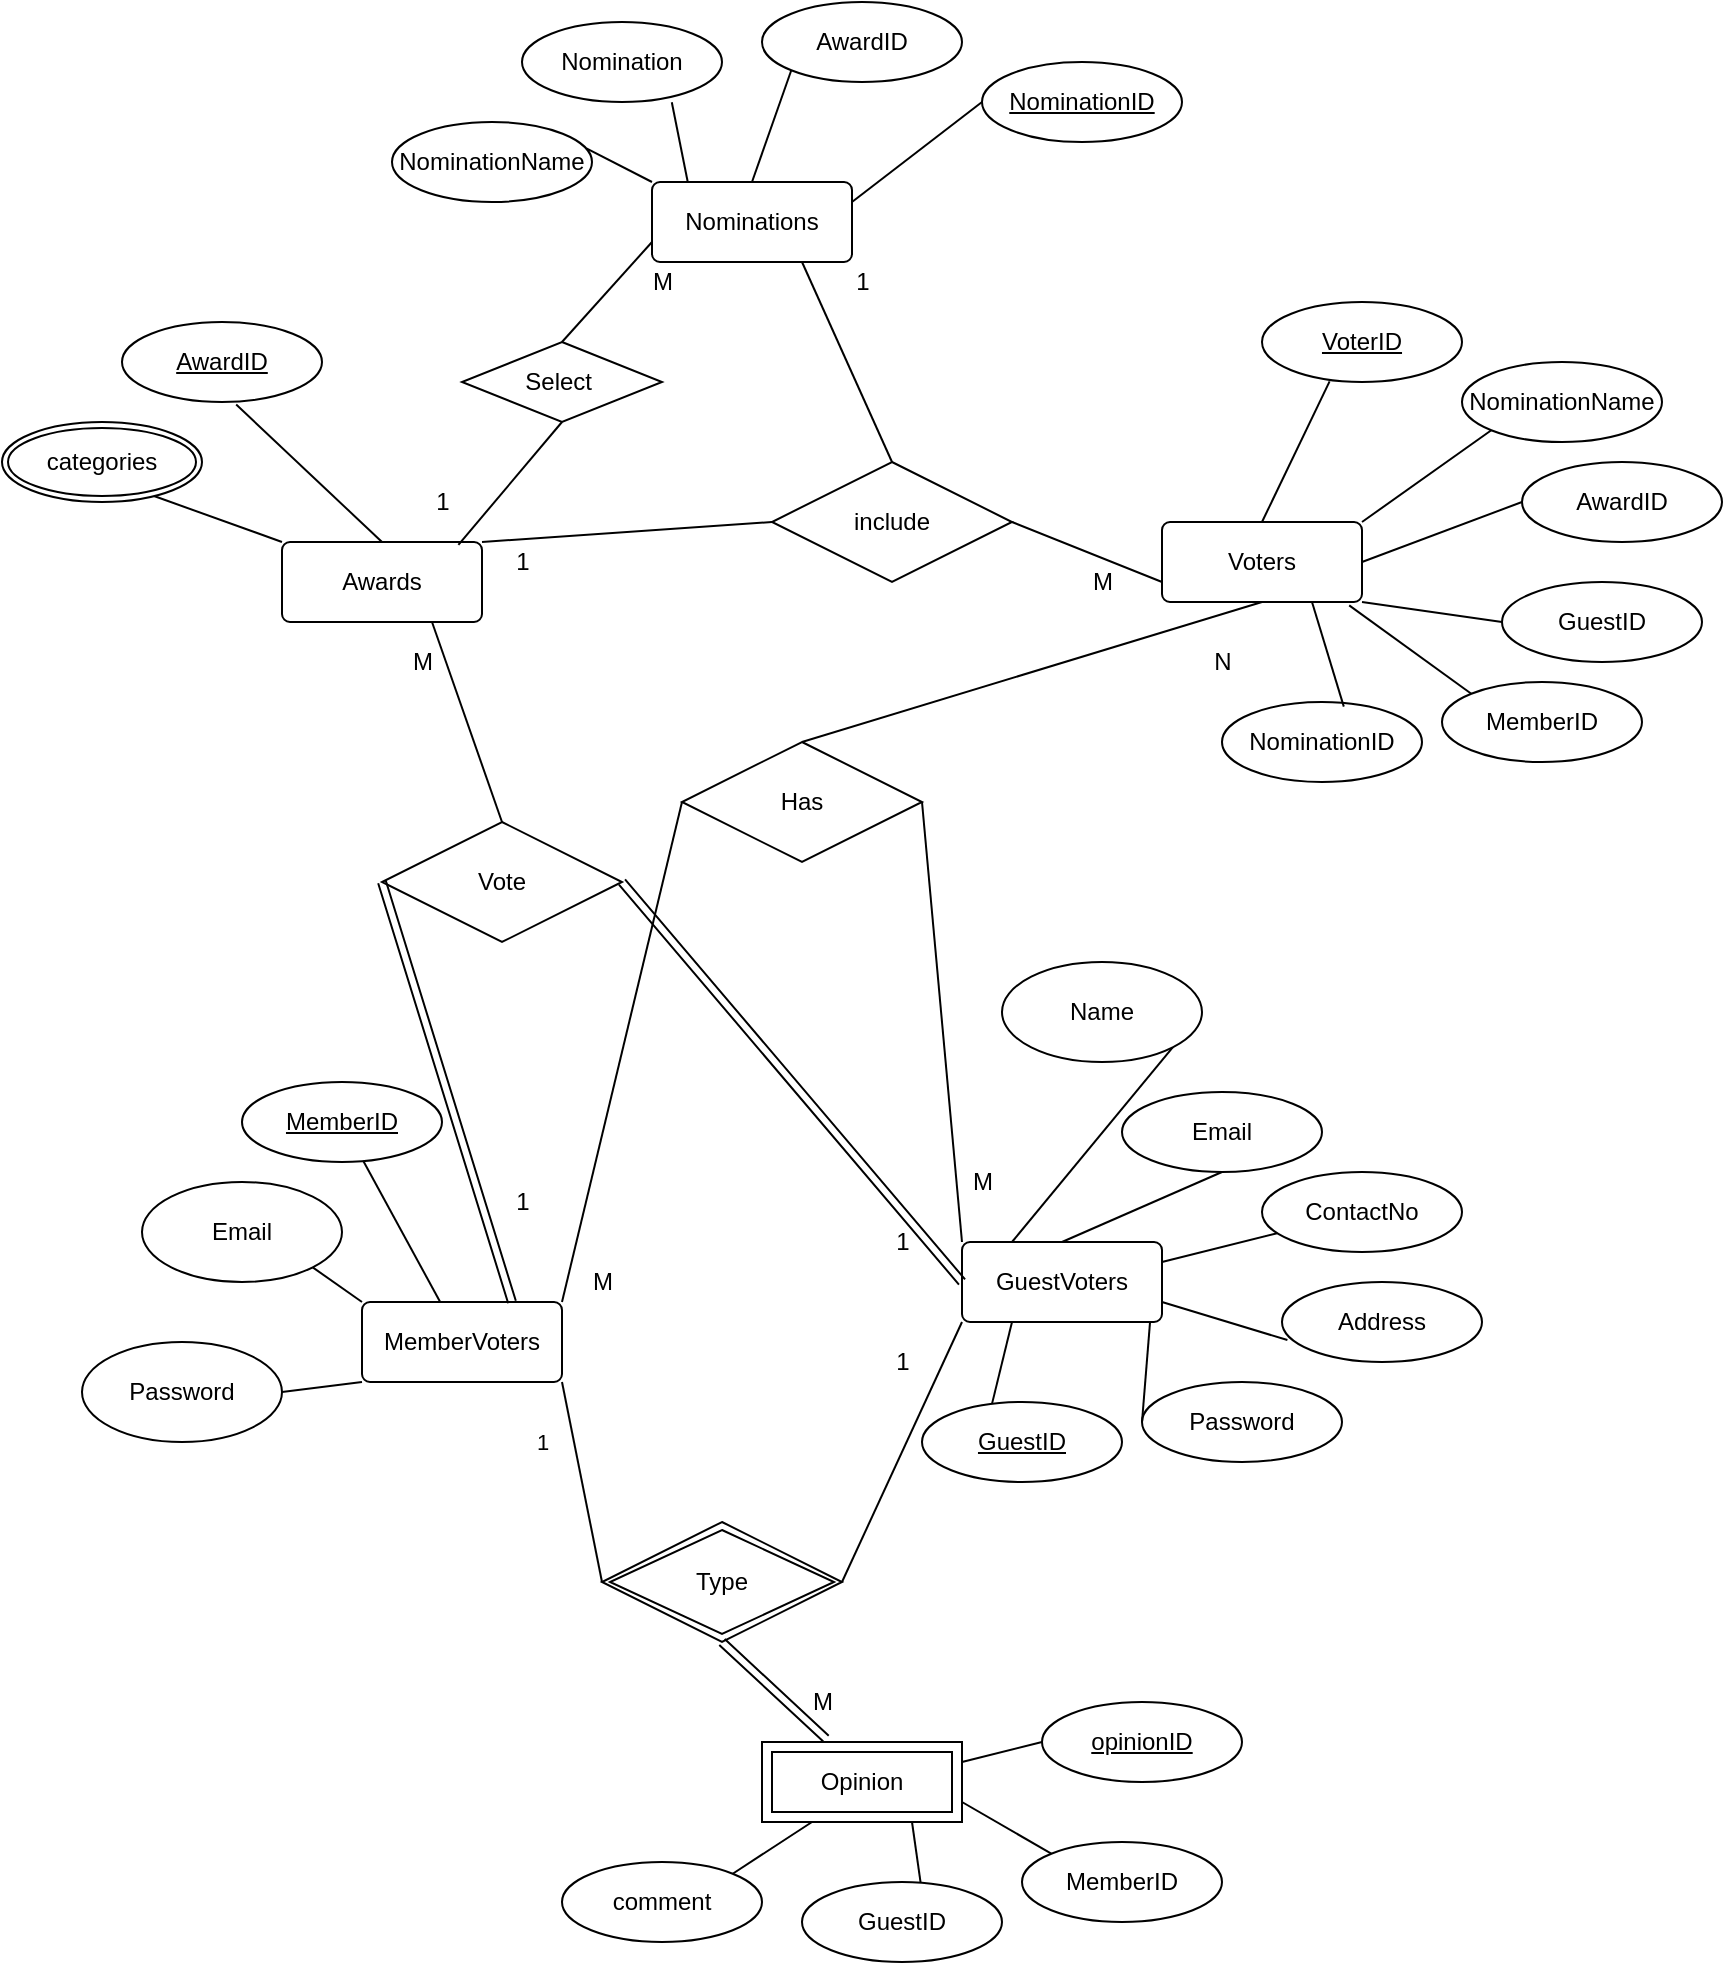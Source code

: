 <mxfile version="13.8.1" type="device"><diagram id="R2lEEEUBdFMjLlhIrx00" name="Page-1"><mxGraphModel dx="1208" dy="1772" grid="1" gridSize="10" guides="1" tooltips="1" connect="1" arrows="1" fold="1" page="1" pageScale="1" pageWidth="850" pageHeight="1100" math="0" shadow="0" extFonts="Permanent Marker^https://fonts.googleapis.com/css?family=Permanent+Marker"><root><mxCell id="0"/><mxCell id="1" parent="0"/><mxCell id="uAqjlVzqLs7Ttaj7tHiM-1" value="Opinion" style="shape=ext;margin=3;double=1;whiteSpace=wrap;html=1;align=center;" parent="1" vertex="1"><mxGeometry x="390" y="340" width="100" height="40" as="geometry"/></mxCell><mxCell id="uAqjlVzqLs7Ttaj7tHiM-2" value="comment" style="ellipse;whiteSpace=wrap;html=1;align=center;" parent="1" vertex="1"><mxGeometry x="290" y="400" width="100" height="40" as="geometry"/></mxCell><mxCell id="uAqjlVzqLs7Ttaj7tHiM-3" value="GuestID" style="ellipse;whiteSpace=wrap;html=1;align=center;" parent="1" vertex="1"><mxGeometry x="410" y="410" width="100" height="40" as="geometry"/></mxCell><mxCell id="uAqjlVzqLs7Ttaj7tHiM-4" value="MemberID" style="ellipse;whiteSpace=wrap;html=1;align=center;" parent="1" vertex="1"><mxGeometry x="520" y="390" width="100" height="40" as="geometry"/></mxCell><mxCell id="uAqjlVzqLs7Ttaj7tHiM-5" value="opinionID" style="ellipse;whiteSpace=wrap;html=1;align=center;fontStyle=4" parent="1" vertex="1"><mxGeometry x="530" y="320" width="100" height="40" as="geometry"/></mxCell><mxCell id="uAqjlVzqLs7Ttaj7tHiM-7" value="" style="endArrow=none;html=1;rounded=0;entryX=0;entryY=0.5;entryDx=0;entryDy=0;exitX=1;exitY=0.25;exitDx=0;exitDy=0;" parent="1" source="uAqjlVzqLs7Ttaj7tHiM-1" target="uAqjlVzqLs7Ttaj7tHiM-5" edge="1"><mxGeometry relative="1" as="geometry"><mxPoint x="-80" y="220" as="sourcePoint"/><mxPoint x="80" y="220" as="targetPoint"/></mxGeometry></mxCell><mxCell id="uAqjlVzqLs7Ttaj7tHiM-8" value="" style="endArrow=none;html=1;rounded=0;entryX=0;entryY=0;entryDx=0;entryDy=0;exitX=1;exitY=0.75;exitDx=0;exitDy=0;" parent="1" source="uAqjlVzqLs7Ttaj7tHiM-1" target="uAqjlVzqLs7Ttaj7tHiM-4" edge="1"><mxGeometry relative="1" as="geometry"><mxPoint x="500" y="360" as="sourcePoint"/><mxPoint x="540" y="350" as="targetPoint"/></mxGeometry></mxCell><mxCell id="uAqjlVzqLs7Ttaj7tHiM-9" value="" style="endArrow=none;html=1;rounded=0;entryX=0.593;entryY=0.008;entryDx=0;entryDy=0;exitX=0.75;exitY=1;exitDx=0;exitDy=0;entryPerimeter=0;" parent="1" source="uAqjlVzqLs7Ttaj7tHiM-1" target="uAqjlVzqLs7Ttaj7tHiM-3" edge="1"><mxGeometry relative="1" as="geometry"><mxPoint x="510" y="370" as="sourcePoint"/><mxPoint x="550" y="360" as="targetPoint"/></mxGeometry></mxCell><mxCell id="uAqjlVzqLs7Ttaj7tHiM-10" value="" style="endArrow=none;html=1;rounded=0;entryX=1;entryY=0;entryDx=0;entryDy=0;exitX=0.25;exitY=1;exitDx=0;exitDy=0;" parent="1" source="uAqjlVzqLs7Ttaj7tHiM-1" target="uAqjlVzqLs7Ttaj7tHiM-2" edge="1"><mxGeometry relative="1" as="geometry"><mxPoint x="520" y="380" as="sourcePoint"/><mxPoint x="560" y="370" as="targetPoint"/></mxGeometry></mxCell><mxCell id="uAqjlVzqLs7Ttaj7tHiM-11" value="GuestVoters" style="rounded=1;arcSize=10;whiteSpace=wrap;html=1;align=center;" parent="1" vertex="1"><mxGeometry x="490" y="90" width="100" height="40" as="geometry"/></mxCell><mxCell id="uAqjlVzqLs7Ttaj7tHiM-12" value="MemberVoters" style="rounded=1;arcSize=10;whiteSpace=wrap;html=1;align=center;" parent="1" vertex="1"><mxGeometry x="190" y="120" width="100" height="40" as="geometry"/></mxCell><mxCell id="uAqjlVzqLs7Ttaj7tHiM-13" value="Type" style="shape=rhombus;double=1;perimeter=rhombusPerimeter;whiteSpace=wrap;html=1;align=center;" parent="1" vertex="1"><mxGeometry x="310" y="230" width="120" height="60" as="geometry"/></mxCell><mxCell id="uAqjlVzqLs7Ttaj7tHiM-14" value="" style="shape=link;html=1;rounded=0;entryX=0.32;entryY=-0.042;entryDx=0;entryDy=0;entryPerimeter=0;exitX=0.5;exitY=1;exitDx=0;exitDy=0;" parent="1" source="uAqjlVzqLs7Ttaj7tHiM-13" target="uAqjlVzqLs7Ttaj7tHiM-1" edge="1"><mxGeometry relative="1" as="geometry"><mxPoint x="-10" y="260" as="sourcePoint"/><mxPoint x="150" y="260" as="targetPoint"/></mxGeometry></mxCell><mxCell id="uAqjlVzqLs7Ttaj7tHiM-15" value="" style="resizable=0;html=1;align=right;verticalAlign=bottom;" parent="uAqjlVzqLs7Ttaj7tHiM-14" connectable="0" vertex="1"><mxGeometry x="1" relative="1" as="geometry"/></mxCell><mxCell id="uAqjlVzqLs7Ttaj7tHiM-16" value="M" style="text;html=1;align=center;verticalAlign=middle;resizable=0;points=[];autosize=1;" parent="1" vertex="1"><mxGeometry x="405" y="310" width="30" height="20" as="geometry"/></mxCell><mxCell id="uAqjlVzqLs7Ttaj7tHiM-17" value="" style="endArrow=none;html=1;rounded=0;entryX=0;entryY=1;entryDx=0;entryDy=0;exitX=1;exitY=0.5;exitDx=0;exitDy=0;" parent="1" source="uAqjlVzqLs7Ttaj7tHiM-13" target="uAqjlVzqLs7Ttaj7tHiM-11" edge="1"><mxGeometry relative="1" as="geometry"><mxPoint x="500" y="360" as="sourcePoint"/><mxPoint x="540" y="350" as="targetPoint"/></mxGeometry></mxCell><mxCell id="uAqjlVzqLs7Ttaj7tHiM-18" value="" style="endArrow=none;html=1;rounded=0;entryX=1;entryY=1;entryDx=0;entryDy=0;exitX=0;exitY=0.5;exitDx=0;exitDy=0;" parent="1" source="uAqjlVzqLs7Ttaj7tHiM-13" target="uAqjlVzqLs7Ttaj7tHiM-12" edge="1"><mxGeometry relative="1" as="geometry"><mxPoint x="510" y="370" as="sourcePoint"/><mxPoint x="550" y="360" as="targetPoint"/></mxGeometry></mxCell><mxCell id="uAqjlVzqLs7Ttaj7tHiM-64" value="1" style="edgeLabel;html=1;align=center;verticalAlign=middle;resizable=0;points=[];" parent="uAqjlVzqLs7Ttaj7tHiM-18" vertex="1" connectable="0"><mxGeometry x="0.458" y="-1" relative="1" as="geometry"><mxPoint x="-16.47" y="2.76" as="offset"/></mxGeometry></mxCell><mxCell id="uAqjlVzqLs7Ttaj7tHiM-24" value="GuestID" style="ellipse;whiteSpace=wrap;html=1;align=center;fontStyle=4;" parent="1" vertex="1"><mxGeometry x="470" y="170" width="100" height="40" as="geometry"/></mxCell><mxCell id="uAqjlVzqLs7Ttaj7tHiM-25" value="Password" style="ellipse;whiteSpace=wrap;html=1;align=center;" parent="1" vertex="1"><mxGeometry x="580" y="160" width="100" height="40" as="geometry"/></mxCell><mxCell id="uAqjlVzqLs7Ttaj7tHiM-26" value="Address" style="ellipse;whiteSpace=wrap;html=1;align=center;" parent="1" vertex="1"><mxGeometry x="650" y="110" width="100" height="40" as="geometry"/></mxCell><mxCell id="uAqjlVzqLs7Ttaj7tHiM-27" value="ContactNo" style="ellipse;whiteSpace=wrap;html=1;align=center;" parent="1" vertex="1"><mxGeometry x="640" y="55" width="100" height="40" as="geometry"/></mxCell><mxCell id="uAqjlVzqLs7Ttaj7tHiM-28" value="Email" style="ellipse;whiteSpace=wrap;html=1;align=center;" parent="1" vertex="1"><mxGeometry x="570" y="15" width="100" height="40" as="geometry"/></mxCell><mxCell id="uAqjlVzqLs7Ttaj7tHiM-29" value="Name" style="ellipse;whiteSpace=wrap;html=1;align=center;" parent="1" vertex="1"><mxGeometry x="510" y="-50" width="100" height="50" as="geometry"/></mxCell><mxCell id="uAqjlVzqLs7Ttaj7tHiM-31" value="" style="endArrow=none;html=1;rounded=0;entryX=0.25;entryY=1;entryDx=0;entryDy=0;exitX=0.351;exitY=0.014;exitDx=0;exitDy=0;exitPerimeter=0;" parent="1" source="uAqjlVzqLs7Ttaj7tHiM-24" target="uAqjlVzqLs7Ttaj7tHiM-11" edge="1"><mxGeometry relative="1" as="geometry"><mxPoint x="440" y="270" as="sourcePoint"/><mxPoint x="500" y="140" as="targetPoint"/></mxGeometry></mxCell><mxCell id="uAqjlVzqLs7Ttaj7tHiM-32" value="" style="endArrow=none;html=1;rounded=0;entryX=0.25;entryY=0;entryDx=0;entryDy=0;exitX=1;exitY=1;exitDx=0;exitDy=0;" parent="1" source="uAqjlVzqLs7Ttaj7tHiM-29" target="uAqjlVzqLs7Ttaj7tHiM-11" edge="1"><mxGeometry relative="1" as="geometry"><mxPoint x="450" y="280" as="sourcePoint"/><mxPoint x="510" y="150" as="targetPoint"/></mxGeometry></mxCell><mxCell id="uAqjlVzqLs7Ttaj7tHiM-33" value="" style="endArrow=none;html=1;rounded=0;entryX=0.5;entryY=0;entryDx=0;entryDy=0;exitX=0.5;exitY=1;exitDx=0;exitDy=0;" parent="1" source="uAqjlVzqLs7Ttaj7tHiM-28" target="uAqjlVzqLs7Ttaj7tHiM-11" edge="1"><mxGeometry relative="1" as="geometry"><mxPoint x="460" y="290" as="sourcePoint"/><mxPoint x="520" y="160" as="targetPoint"/></mxGeometry></mxCell><mxCell id="uAqjlVzqLs7Ttaj7tHiM-34" value="" style="endArrow=none;html=1;rounded=0;entryX=0.94;entryY=1.008;entryDx=0;entryDy=0;exitX=0;exitY=0.5;exitDx=0;exitDy=0;entryPerimeter=0;" parent="1" source="uAqjlVzqLs7Ttaj7tHiM-25" target="uAqjlVzqLs7Ttaj7tHiM-11" edge="1"><mxGeometry relative="1" as="geometry"><mxPoint x="470" y="300" as="sourcePoint"/><mxPoint x="530" y="170" as="targetPoint"/></mxGeometry></mxCell><mxCell id="uAqjlVzqLs7Ttaj7tHiM-35" value="" style="endArrow=none;html=1;rounded=0;entryX=1;entryY=0.75;entryDx=0;entryDy=0;exitX=0.027;exitY=0.725;exitDx=0;exitDy=0;exitPerimeter=0;" parent="1" source="uAqjlVzqLs7Ttaj7tHiM-26" target="uAqjlVzqLs7Ttaj7tHiM-11" edge="1"><mxGeometry relative="1" as="geometry"><mxPoint x="480" y="310" as="sourcePoint"/><mxPoint x="540" y="180" as="targetPoint"/></mxGeometry></mxCell><mxCell id="uAqjlVzqLs7Ttaj7tHiM-36" value="" style="endArrow=none;html=1;rounded=0;exitX=1;exitY=0.25;exitDx=0;exitDy=0;" parent="1" source="uAqjlVzqLs7Ttaj7tHiM-11" target="uAqjlVzqLs7Ttaj7tHiM-27" edge="1"><mxGeometry relative="1" as="geometry"><mxPoint x="490" y="320" as="sourcePoint"/><mxPoint x="550" y="190" as="targetPoint"/></mxGeometry></mxCell><mxCell id="uAqjlVzqLs7Ttaj7tHiM-38" value="MemberID" style="ellipse;whiteSpace=wrap;html=1;align=center;fontStyle=4;" parent="1" vertex="1"><mxGeometry x="130" y="10" width="100" height="40" as="geometry"/></mxCell><mxCell id="uAqjlVzqLs7Ttaj7tHiM-39" value="Email" style="ellipse;whiteSpace=wrap;html=1;align=center;" parent="1" vertex="1"><mxGeometry x="80" y="60" width="100" height="50" as="geometry"/></mxCell><mxCell id="uAqjlVzqLs7Ttaj7tHiM-40" value="Password" style="ellipse;whiteSpace=wrap;html=1;align=center;" parent="1" vertex="1"><mxGeometry x="50" y="140" width="100" height="50" as="geometry"/></mxCell><mxCell id="uAqjlVzqLs7Ttaj7tHiM-41" value="" style="endArrow=none;html=1;rounded=0;" parent="1" source="uAqjlVzqLs7Ttaj7tHiM-12" target="uAqjlVzqLs7Ttaj7tHiM-38" edge="1"><mxGeometry relative="1" as="geometry"><mxPoint x="320" y="270" as="sourcePoint"/><mxPoint x="243" y="70" as="targetPoint"/></mxGeometry></mxCell><mxCell id="uAqjlVzqLs7Ttaj7tHiM-42" value="" style="endArrow=none;html=1;rounded=0;entryX=1;entryY=1;entryDx=0;entryDy=0;exitX=0;exitY=0;exitDx=0;exitDy=0;" parent="1" source="uAqjlVzqLs7Ttaj7tHiM-12" target="uAqjlVzqLs7Ttaj7tHiM-39" edge="1"><mxGeometry relative="1" as="geometry"><mxPoint x="330" y="280" as="sourcePoint"/><mxPoint x="310" y="180" as="targetPoint"/></mxGeometry></mxCell><mxCell id="uAqjlVzqLs7Ttaj7tHiM-43" value="" style="endArrow=none;html=1;rounded=0;entryX=1;entryY=0.5;entryDx=0;entryDy=0;exitX=0;exitY=1;exitDx=0;exitDy=0;" parent="1" source="uAqjlVzqLs7Ttaj7tHiM-12" target="uAqjlVzqLs7Ttaj7tHiM-40" edge="1"><mxGeometry relative="1" as="geometry"><mxPoint x="340" y="290" as="sourcePoint"/><mxPoint x="320" y="190" as="targetPoint"/></mxGeometry></mxCell><mxCell id="uAqjlVzqLs7Ttaj7tHiM-44" value="Has" style="shape=rhombus;perimeter=rhombusPerimeter;whiteSpace=wrap;html=1;align=center;" parent="1" vertex="1"><mxGeometry x="350" y="-160" width="120" height="60" as="geometry"/></mxCell><mxCell id="uAqjlVzqLs7Ttaj7tHiM-45" value="Vote" style="shape=rhombus;perimeter=rhombusPerimeter;whiteSpace=wrap;html=1;align=center;" parent="1" vertex="1"><mxGeometry x="200" y="-120" width="120" height="60" as="geometry"/></mxCell><mxCell id="uAqjlVzqLs7Ttaj7tHiM-49" value="" style="endArrow=none;html=1;rounded=0;entryX=0;entryY=0.5;entryDx=0;entryDy=0;exitX=1;exitY=0;exitDx=0;exitDy=0;" parent="1" source="uAqjlVzqLs7Ttaj7tHiM-12" target="uAqjlVzqLs7Ttaj7tHiM-44" edge="1"><mxGeometry relative="1" as="geometry"><mxPoint x="259.091" y="150" as="sourcePoint"/><mxPoint x="220.658" y="79.54" as="targetPoint"/></mxGeometry></mxCell><mxCell id="uAqjlVzqLs7Ttaj7tHiM-50" value="" style="endArrow=none;html=1;rounded=0;entryX=1;entryY=0.5;entryDx=0;entryDy=0;exitX=0;exitY=0;exitDx=0;exitDy=0;" parent="1" source="uAqjlVzqLs7Ttaj7tHiM-11" target="uAqjlVzqLs7Ttaj7tHiM-44" edge="1"><mxGeometry relative="1" as="geometry"><mxPoint x="269.091" y="160" as="sourcePoint"/><mxPoint x="230.658" y="89.54" as="targetPoint"/></mxGeometry></mxCell><mxCell id="uAqjlVzqLs7Ttaj7tHiM-53" value="Voters" style="rounded=1;arcSize=10;whiteSpace=wrap;html=1;align=center;" parent="1" vertex="1"><mxGeometry x="590" y="-270" width="100" height="40" as="geometry"/></mxCell><mxCell id="uAqjlVzqLs7Ttaj7tHiM-54" value="Awards" style="rounded=1;arcSize=10;whiteSpace=wrap;html=1;align=center;" parent="1" vertex="1"><mxGeometry x="150" y="-260" width="100" height="40" as="geometry"/></mxCell><mxCell id="uAqjlVzqLs7Ttaj7tHiM-56" value="" style="endArrow=none;html=1;rounded=0;entryX=0.5;entryY=1;entryDx=0;entryDy=0;exitX=0.5;exitY=0;exitDx=0;exitDy=0;" parent="1" source="uAqjlVzqLs7Ttaj7tHiM-44" target="uAqjlVzqLs7Ttaj7tHiM-53" edge="1"><mxGeometry relative="1" as="geometry"><mxPoint x="300" y="130" as="sourcePoint"/><mxPoint x="360" y="-120" as="targetPoint"/></mxGeometry></mxCell><mxCell id="uAqjlVzqLs7Ttaj7tHiM-57" value="" style="shape=link;html=1;rounded=0;entryX=0;entryY=0.5;entryDx=0;entryDy=0;exitX=1;exitY=0.5;exitDx=0;exitDy=0;" parent="1" source="uAqjlVzqLs7Ttaj7tHiM-45" target="uAqjlVzqLs7Ttaj7tHiM-11" edge="1"><mxGeometry relative="1" as="geometry"><mxPoint x="411" y="299" as="sourcePoint"/><mxPoint x="463" y="347.32" as="targetPoint"/></mxGeometry></mxCell><mxCell id="uAqjlVzqLs7Ttaj7tHiM-58" value="" style="resizable=0;html=1;align=right;verticalAlign=bottom;" parent="uAqjlVzqLs7Ttaj7tHiM-57" connectable="0" vertex="1"><mxGeometry x="1" relative="1" as="geometry"/></mxCell><mxCell id="uAqjlVzqLs7Ttaj7tHiM-59" value="" style="shape=link;html=1;rounded=0;entryX=0.75;entryY=0;entryDx=0;entryDy=0;exitX=0;exitY=0.5;exitDx=0;exitDy=0;" parent="1" source="uAqjlVzqLs7Ttaj7tHiM-45" target="uAqjlVzqLs7Ttaj7tHiM-12" edge="1"><mxGeometry relative="1" as="geometry"><mxPoint x="390" y="310" as="sourcePoint"/><mxPoint x="442" y="358.32" as="targetPoint"/></mxGeometry></mxCell><mxCell id="uAqjlVzqLs7Ttaj7tHiM-60" value="" style="resizable=0;html=1;align=right;verticalAlign=bottom;" parent="uAqjlVzqLs7Ttaj7tHiM-59" connectable="0" vertex="1"><mxGeometry x="1" relative="1" as="geometry"/></mxCell><mxCell id="uAqjlVzqLs7Ttaj7tHiM-63" value="" style="endArrow=none;html=1;rounded=0;entryX=0.75;entryY=1;entryDx=0;entryDy=0;exitX=0.5;exitY=0;exitDx=0;exitDy=0;" parent="1" source="uAqjlVzqLs7Ttaj7tHiM-45" target="uAqjlVzqLs7Ttaj7tHiM-54" edge="1"><mxGeometry relative="1" as="geometry"><mxPoint x="420" y="-150" as="sourcePoint"/><mxPoint x="435" y="-240" as="targetPoint"/></mxGeometry></mxCell><mxCell id="uAqjlVzqLs7Ttaj7tHiM-65" value="1" style="text;html=1;align=center;verticalAlign=middle;resizable=0;points=[];autosize=1;" parent="1" vertex="1"><mxGeometry x="450" y="140" width="20" height="20" as="geometry"/></mxCell><mxCell id="uAqjlVzqLs7Ttaj7tHiM-66" value="1" style="text;html=1;align=center;verticalAlign=middle;resizable=0;points=[];autosize=1;" parent="1" vertex="1"><mxGeometry x="260" y="60" width="20" height="20" as="geometry"/></mxCell><mxCell id="uAqjlVzqLs7Ttaj7tHiM-67" value="M" style="text;html=1;align=center;verticalAlign=middle;resizable=0;points=[];autosize=1;" parent="1" vertex="1"><mxGeometry x="295" y="100" width="30" height="20" as="geometry"/></mxCell><mxCell id="uAqjlVzqLs7Ttaj7tHiM-68" value="M" style="text;html=1;align=center;verticalAlign=middle;resizable=0;points=[];autosize=1;" parent="1" vertex="1"><mxGeometry x="205" y="-210" width="30" height="20" as="geometry"/></mxCell><mxCell id="uAqjlVzqLs7Ttaj7tHiM-69" value="1" style="text;html=1;align=center;verticalAlign=middle;resizable=0;points=[];autosize=1;rotation=0;" parent="1" vertex="1"><mxGeometry x="450" y="80" width="20" height="20" as="geometry"/></mxCell><mxCell id="uAqjlVzqLs7Ttaj7tHiM-70" value="M" style="text;html=1;align=center;verticalAlign=middle;resizable=0;points=[];autosize=1;" parent="1" vertex="1"><mxGeometry x="485" y="50" width="30" height="20" as="geometry"/></mxCell><mxCell id="uAqjlVzqLs7Ttaj7tHiM-71" value="N" style="text;html=1;align=center;verticalAlign=middle;resizable=0;points=[];autosize=1;" parent="1" vertex="1"><mxGeometry x="610" y="-210" width="20" height="20" as="geometry"/></mxCell><mxCell id="uAqjlVzqLs7Ttaj7tHiM-73" value="categories" style="ellipse;shape=doubleEllipse;margin=3;whiteSpace=wrap;html=1;align=center;" parent="1" vertex="1"><mxGeometry x="10" y="-320" width="100" height="40" as="geometry"/></mxCell><mxCell id="uAqjlVzqLs7Ttaj7tHiM-74" value="AwardID" style="ellipse;whiteSpace=wrap;html=1;align=center;fontStyle=4;" parent="1" vertex="1"><mxGeometry x="70" y="-370" width="100" height="40" as="geometry"/></mxCell><mxCell id="uAqjlVzqLs7Ttaj7tHiM-75" value="" style="endArrow=none;html=1;rounded=0;entryX=0.571;entryY=1.031;entryDx=0;entryDy=0;exitX=0.5;exitY=0;exitDx=0;exitDy=0;entryPerimeter=0;" parent="1" source="uAqjlVzqLs7Ttaj7tHiM-54" target="uAqjlVzqLs7Ttaj7tHiM-74" edge="1"><mxGeometry relative="1" as="geometry"><mxPoint x="270" y="-110" as="sourcePoint"/><mxPoint x="235" y="-210" as="targetPoint"/></mxGeometry></mxCell><mxCell id="uAqjlVzqLs7Ttaj7tHiM-76" value="" style="endArrow=none;html=1;rounded=0;entryX=0.76;entryY=0.925;entryDx=0;entryDy=0;entryPerimeter=0;" parent="1" target="uAqjlVzqLs7Ttaj7tHiM-73" edge="1"><mxGeometry relative="1" as="geometry"><mxPoint x="150" y="-260" as="sourcePoint"/><mxPoint x="245" y="-200" as="targetPoint"/></mxGeometry></mxCell><mxCell id="uAqjlVzqLs7Ttaj7tHiM-77" value="VoterID" style="ellipse;whiteSpace=wrap;html=1;align=center;fontStyle=4;" parent="1" vertex="1"><mxGeometry x="640" y="-380" width="100" height="40" as="geometry"/></mxCell><mxCell id="uAqjlVzqLs7Ttaj7tHiM-78" value="AwardID" style="ellipse;whiteSpace=wrap;html=1;align=center;" parent="1" vertex="1"><mxGeometry x="770" y="-300" width="100" height="40" as="geometry"/></mxCell><mxCell id="uAqjlVzqLs7Ttaj7tHiM-79" value="GuestID" style="ellipse;whiteSpace=wrap;html=1;align=center;" parent="1" vertex="1"><mxGeometry x="760" y="-240" width="100" height="40" as="geometry"/></mxCell><mxCell id="uAqjlVzqLs7Ttaj7tHiM-80" value="MemberID" style="ellipse;whiteSpace=wrap;html=1;align=center;" parent="1" vertex="1"><mxGeometry x="730" y="-190" width="100" height="40" as="geometry"/></mxCell><mxCell id="uAqjlVzqLs7Ttaj7tHiM-81" value="NominationID" style="ellipse;whiteSpace=wrap;html=1;align=center;" parent="1" vertex="1"><mxGeometry x="620" y="-180" width="100" height="40" as="geometry"/></mxCell><mxCell id="uAqjlVzqLs7Ttaj7tHiM-82" value="NominationName" style="ellipse;whiteSpace=wrap;html=1;align=center;" parent="1" vertex="1"><mxGeometry x="740" y="-350" width="100" height="40" as="geometry"/></mxCell><mxCell id="uAqjlVzqLs7Ttaj7tHiM-83" value="Nominations" style="rounded=1;arcSize=10;whiteSpace=wrap;html=1;align=center;" parent="1" vertex="1"><mxGeometry x="335" y="-440" width="100" height="40" as="geometry"/></mxCell><mxCell id="uAqjlVzqLs7Ttaj7tHiM-84" value="NominationID" style="ellipse;whiteSpace=wrap;html=1;align=center;fontStyle=4;" parent="1" vertex="1"><mxGeometry x="500" y="-500" width="100" height="40" as="geometry"/></mxCell><mxCell id="uAqjlVzqLs7Ttaj7tHiM-85" value="AwardID&lt;span style=&quot;color: rgba(0 , 0 , 0 , 0) ; font-family: monospace ; font-size: 0px&quot;&gt;%3CmxGraphModel%3E%3Croot%3E%3CmxCell%20id%3D%220%22%2F%3E%3CmxCell%20id%3D%221%22%20parent%3D%220%22%2F%3E%3CmxCell%20id%3D%222%22%20value%3D%22NominationName%22%20style%3D%22ellipse%3BwhiteSpace%3Dwrap%3Bhtml%3D1%3Balign%3Dcenter%3B%22%20vertex%3D%221%22%20parent%3D%221%22%3E%3CmxGeometry%20x%3D%22740%22%20y%3D%22-350%22%20width%3D%22100%22%20height%3D%2240%22%20as%3D%22geometry%22%2F%3E%3C%2FmxCell%3E%3C%2Froot%3E%3C%2FmxGraphModel%3E&lt;/span&gt;" style="ellipse;whiteSpace=wrap;html=1;align=center;" parent="1" vertex="1"><mxGeometry x="390" y="-530" width="100" height="40" as="geometry"/></mxCell><mxCell id="uAqjlVzqLs7Ttaj7tHiM-86" value="Nomination&lt;span style=&quot;color: rgba(0 , 0 , 0 , 0) ; font-family: monospace ; font-size: 0px&quot;&gt;%3CmxGraphModel%3E%3Croot%3E%3CmxCell%20id%3D%220%22%2F%3E%3CmxCell%20id%3D%221%22%20parent%3D%220%22%2F%3E%3CmxCell%20id%3D%222%22%20value%3D%22NominationName%22%20style%3D%22ellipse%3BwhiteSpace%3Dwrap%3Bhtml%3D1%3Balign%3Dcenter%3B%22%20vertex%3D%221%22%20parent%3D%221%22%3E%3CmxGeometry%20x%3D%22740%22%20y%3D%22-350%22%20width%3D%22100%22%20height%3D%2240%22%20as%3D%22geometry%22%2F%3E%3C%2FmxCell%3E%3C%2Froot%3E%3C%2FmxGraphModel%3E&lt;/span&gt;" style="ellipse;whiteSpace=wrap;html=1;align=center;" parent="1" vertex="1"><mxGeometry x="270" y="-520" width="100" height="40" as="geometry"/></mxCell><mxCell id="uAqjlVzqLs7Ttaj7tHiM-87" value="NominationName" style="ellipse;whiteSpace=wrap;html=1;align=center;" parent="1" vertex="1"><mxGeometry x="205" y="-470" width="100" height="40" as="geometry"/></mxCell><mxCell id="uAqjlVzqLs7Ttaj7tHiM-89" value="Select&amp;nbsp;" style="shape=rhombus;perimeter=rhombusPerimeter;whiteSpace=wrap;html=1;align=center;" parent="1" vertex="1"><mxGeometry x="240" y="-360" width="100" height="40" as="geometry"/></mxCell><mxCell id="uAqjlVzqLs7Ttaj7tHiM-90" value="" style="endArrow=none;html=1;rounded=0;entryX=0.5;entryY=1;entryDx=0;entryDy=0;exitX=0.882;exitY=0.036;exitDx=0;exitDy=0;exitPerimeter=0;" parent="1" source="uAqjlVzqLs7Ttaj7tHiM-54" target="uAqjlVzqLs7Ttaj7tHiM-89" edge="1"><mxGeometry relative="1" as="geometry"><mxPoint x="210" y="-250" as="sourcePoint"/><mxPoint x="137.1" y="-318.76" as="targetPoint"/></mxGeometry></mxCell><mxCell id="uAqjlVzqLs7Ttaj7tHiM-91" value="" style="endArrow=none;html=1;rounded=0;entryX=0;entryY=0.75;entryDx=0;entryDy=0;exitX=0.5;exitY=0;exitDx=0;exitDy=0;" parent="1" source="uAqjlVzqLs7Ttaj7tHiM-89" target="uAqjlVzqLs7Ttaj7tHiM-83" edge="1"><mxGeometry relative="1" as="geometry"><mxPoint x="220" y="-240" as="sourcePoint"/><mxPoint x="147.1" y="-308.76" as="targetPoint"/></mxGeometry></mxCell><mxCell id="uAqjlVzqLs7Ttaj7tHiM-93" value="1" style="text;html=1;align=center;verticalAlign=middle;resizable=0;points=[];autosize=1;" parent="1" vertex="1"><mxGeometry x="220" y="-290" width="20" height="20" as="geometry"/></mxCell><mxCell id="uAqjlVzqLs7Ttaj7tHiM-94" value="M" style="text;html=1;align=center;verticalAlign=middle;resizable=0;points=[];autosize=1;" parent="1" vertex="1"><mxGeometry x="325" y="-400" width="30" height="20" as="geometry"/></mxCell><mxCell id="uAqjlVzqLs7Ttaj7tHiM-95" value="" style="endArrow=none;html=1;rounded=0;entryX=0.972;entryY=0.331;entryDx=0;entryDy=0;exitX=0;exitY=0;exitDx=0;exitDy=0;entryPerimeter=0;" parent="1" source="uAqjlVzqLs7Ttaj7tHiM-83" target="uAqjlVzqLs7Ttaj7tHiM-87" edge="1"><mxGeometry relative="1" as="geometry"><mxPoint x="300" y="-350" as="sourcePoint"/><mxPoint x="345" y="-400" as="targetPoint"/></mxGeometry></mxCell><mxCell id="uAqjlVzqLs7Ttaj7tHiM-96" value="" style="endArrow=none;html=1;rounded=0;entryX=0.749;entryY=1.003;entryDx=0;entryDy=0;exitX=0.179;exitY=0.003;exitDx=0;exitDy=0;entryPerimeter=0;exitPerimeter=0;" parent="1" source="uAqjlVzqLs7Ttaj7tHiM-83" target="uAqjlVzqLs7Ttaj7tHiM-86" edge="1"><mxGeometry relative="1" as="geometry"><mxPoint x="310" y="-340" as="sourcePoint"/><mxPoint x="355" y="-390" as="targetPoint"/></mxGeometry></mxCell><mxCell id="uAqjlVzqLs7Ttaj7tHiM-97" value="" style="endArrow=none;html=1;rounded=0;entryX=0;entryY=1;entryDx=0;entryDy=0;exitX=0.5;exitY=0;exitDx=0;exitDy=0;" parent="1" source="uAqjlVzqLs7Ttaj7tHiM-83" target="uAqjlVzqLs7Ttaj7tHiM-85" edge="1"><mxGeometry relative="1" as="geometry"><mxPoint x="320" y="-330" as="sourcePoint"/><mxPoint x="365" y="-380" as="targetPoint"/></mxGeometry></mxCell><mxCell id="uAqjlVzqLs7Ttaj7tHiM-98" value="" style="endArrow=none;html=1;rounded=0;entryX=0;entryY=0.5;entryDx=0;entryDy=0;exitX=1;exitY=0.25;exitDx=0;exitDy=0;" parent="1" source="uAqjlVzqLs7Ttaj7tHiM-83" target="uAqjlVzqLs7Ttaj7tHiM-84" edge="1"><mxGeometry relative="1" as="geometry"><mxPoint x="330" y="-320" as="sourcePoint"/><mxPoint x="375" y="-370" as="targetPoint"/></mxGeometry></mxCell><mxCell id="uAqjlVzqLs7Ttaj7tHiM-99" value="include" style="shape=rhombus;perimeter=rhombusPerimeter;whiteSpace=wrap;html=1;align=center;" parent="1" vertex="1"><mxGeometry x="395" y="-300" width="120" height="60" as="geometry"/></mxCell><mxCell id="uAqjlVzqLs7Ttaj7tHiM-100" value="" style="endArrow=none;html=1;rounded=0;entryX=0;entryY=0.75;entryDx=0;entryDy=0;exitX=1;exitY=0.5;exitDx=0;exitDy=0;" parent="1" source="uAqjlVzqLs7Ttaj7tHiM-99" target="uAqjlVzqLs7Ttaj7tHiM-53" edge="1"><mxGeometry relative="1" as="geometry"><mxPoint x="420" y="-150" as="sourcePoint"/><mxPoint x="650" y="-220" as="targetPoint"/></mxGeometry></mxCell><mxCell id="uAqjlVzqLs7Ttaj7tHiM-101" value="" style="endArrow=none;html=1;rounded=0;entryX=0.5;entryY=0;entryDx=0;entryDy=0;exitX=0.75;exitY=1;exitDx=0;exitDy=0;" parent="1" source="uAqjlVzqLs7Ttaj7tHiM-83" target="uAqjlVzqLs7Ttaj7tHiM-99" edge="1"><mxGeometry relative="1" as="geometry"><mxPoint x="525" y="-260" as="sourcePoint"/><mxPoint x="600" y="-230" as="targetPoint"/></mxGeometry></mxCell><mxCell id="uAqjlVzqLs7Ttaj7tHiM-102" value="" style="endArrow=none;html=1;rounded=0;entryX=0;entryY=0.5;entryDx=0;entryDy=0;exitX=1;exitY=0;exitDx=0;exitDy=0;" parent="1" source="uAqjlVzqLs7Ttaj7tHiM-54" target="uAqjlVzqLs7Ttaj7tHiM-99" edge="1"><mxGeometry relative="1" as="geometry"><mxPoint x="535" y="-250" as="sourcePoint"/><mxPoint x="610" y="-220" as="targetPoint"/></mxGeometry></mxCell><mxCell id="uAqjlVzqLs7Ttaj7tHiM-103" value="1" style="text;html=1;align=center;verticalAlign=middle;resizable=0;points=[];autosize=1;" parent="1" vertex="1"><mxGeometry x="260" y="-260" width="20" height="20" as="geometry"/></mxCell><mxCell id="uAqjlVzqLs7Ttaj7tHiM-104" value="M" style="text;html=1;align=center;verticalAlign=middle;resizable=0;points=[];autosize=1;" parent="1" vertex="1"><mxGeometry x="545" y="-250" width="30" height="20" as="geometry"/></mxCell><mxCell id="uAqjlVzqLs7Ttaj7tHiM-105" value="1" style="text;html=1;align=center;verticalAlign=middle;resizable=0;points=[];autosize=1;" parent="1" vertex="1"><mxGeometry x="430" y="-400" width="20" height="20" as="geometry"/></mxCell><mxCell id="FdCuI7jzRL_P8sPpTGvw-1" value="" style="endArrow=none;html=1;rounded=0;entryX=0.338;entryY=0.992;entryDx=0;entryDy=0;exitX=0.5;exitY=0;exitDx=0;exitDy=0;entryPerimeter=0;" edge="1" parent="1" source="uAqjlVzqLs7Ttaj7tHiM-53" target="uAqjlVzqLs7Ttaj7tHiM-77"><mxGeometry relative="1" as="geometry"><mxPoint x="420" y="-150" as="sourcePoint"/><mxPoint x="650" y="-220" as="targetPoint"/></mxGeometry></mxCell><mxCell id="FdCuI7jzRL_P8sPpTGvw-2" value="" style="endArrow=none;html=1;rounded=0;entryX=0;entryY=1;entryDx=0;entryDy=0;exitX=1;exitY=0;exitDx=0;exitDy=0;" edge="1" parent="1" source="uAqjlVzqLs7Ttaj7tHiM-53" target="uAqjlVzqLs7Ttaj7tHiM-82"><mxGeometry relative="1" as="geometry"><mxPoint x="430" y="-140" as="sourcePoint"/><mxPoint x="660" y="-210" as="targetPoint"/></mxGeometry></mxCell><mxCell id="FdCuI7jzRL_P8sPpTGvw-3" value="" style="endArrow=none;html=1;rounded=0;entryX=0;entryY=0.5;entryDx=0;entryDy=0;exitX=1;exitY=0.5;exitDx=0;exitDy=0;" edge="1" parent="1" source="uAqjlVzqLs7Ttaj7tHiM-53" target="uAqjlVzqLs7Ttaj7tHiM-78"><mxGeometry relative="1" as="geometry"><mxPoint x="440" y="-130" as="sourcePoint"/><mxPoint x="670" y="-200" as="targetPoint"/></mxGeometry></mxCell><mxCell id="FdCuI7jzRL_P8sPpTGvw-4" value="" style="endArrow=none;html=1;rounded=0;entryX=0;entryY=0.5;entryDx=0;entryDy=0;exitX=1;exitY=1;exitDx=0;exitDy=0;" edge="1" parent="1" source="uAqjlVzqLs7Ttaj7tHiM-53" target="uAqjlVzqLs7Ttaj7tHiM-79"><mxGeometry relative="1" as="geometry"><mxPoint x="450" y="-120" as="sourcePoint"/><mxPoint x="680" y="-190" as="targetPoint"/></mxGeometry></mxCell><mxCell id="FdCuI7jzRL_P8sPpTGvw-5" value="" style="endArrow=none;html=1;rounded=0;entryX=0;entryY=0;entryDx=0;entryDy=0;exitX=0.936;exitY=1.042;exitDx=0;exitDy=0;exitPerimeter=0;" edge="1" parent="1" source="uAqjlVzqLs7Ttaj7tHiM-53" target="uAqjlVzqLs7Ttaj7tHiM-80"><mxGeometry relative="1" as="geometry"><mxPoint x="460" y="-110" as="sourcePoint"/><mxPoint x="690" y="-180" as="targetPoint"/></mxGeometry></mxCell><mxCell id="FdCuI7jzRL_P8sPpTGvw-6" value="" style="endArrow=none;html=1;rounded=0;entryX=0.609;entryY=0.058;entryDx=0;entryDy=0;exitX=0.75;exitY=1;exitDx=0;exitDy=0;entryPerimeter=0;" edge="1" parent="1" source="uAqjlVzqLs7Ttaj7tHiM-53" target="uAqjlVzqLs7Ttaj7tHiM-81"><mxGeometry relative="1" as="geometry"><mxPoint x="470" y="-100" as="sourcePoint"/><mxPoint x="700" y="-170" as="targetPoint"/></mxGeometry></mxCell></root></mxGraphModel></diagram></mxfile>